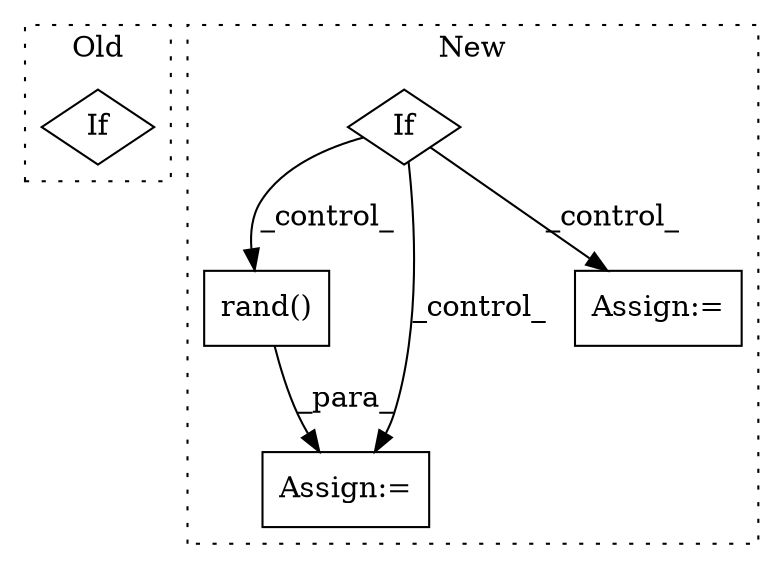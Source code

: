 digraph G {
subgraph cluster0 {
1 [label="If" a="96" s="1387" l="0" shape="diamond"];
label = "Old";
style="dotted";
}
subgraph cluster1 {
2 [label="rand()" a="75" s="1822,1850" l="11,21" shape="box"];
3 [label="Assign:=" a="68" s="1819" l="3" shape="box"];
4 [label="If" a="96" s="1395" l="0" shape="diamond"];
5 [label="Assign:=" a="68" s="1984" l="3" shape="box"];
label = "New";
style="dotted";
}
2 -> 3 [label="_para_"];
4 -> 3 [label="_control_"];
4 -> 5 [label="_control_"];
4 -> 2 [label="_control_"];
}